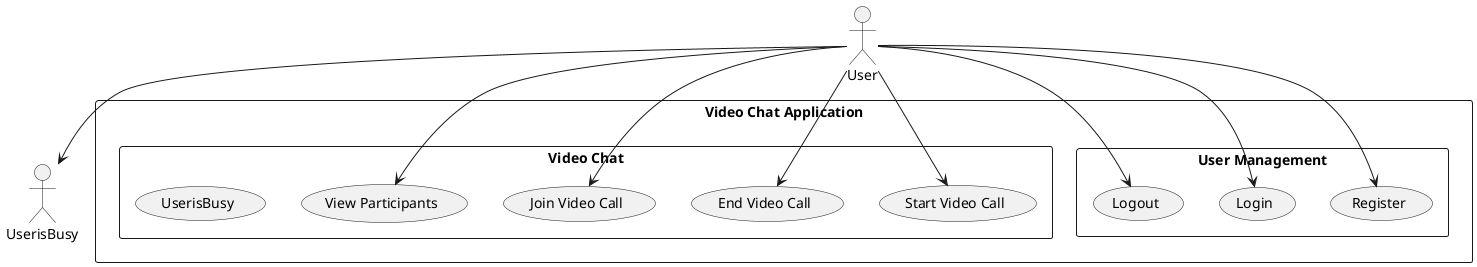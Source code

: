 @startuml
actor User as "User"

rectangle "Video Chat Application" {

    rectangle "User Management" {
        
        usecase Register as "Register"
        usecase Login as "Login"
        usecase Logout as "Logout"
        
    }

    rectangle "Video Chat" {
        usecase StartVideoCall as "Start Video Call"
        usecase EndVideoCall as "End Video Call"
        usecase JoinVideoCall as "Join Video Call"
        usecase ViewParticipants as "View Participants"
        usecase Userisbusy as "UserisBusy"
    }


}
User --> Register
User --> Login
User --> Logout

User --> StartVideoCall
User --> EndVideoCall
User --> JoinVideoCall
User --> ViewParticipants
User --> UserisBusy


@enduml
